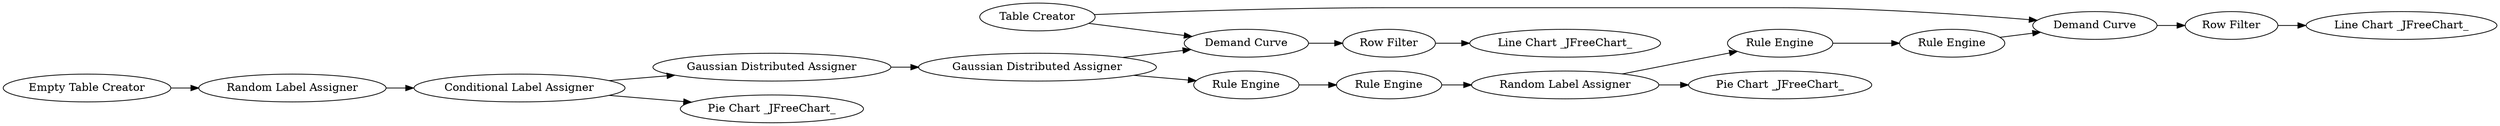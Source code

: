 digraph {
	"-3855491865012719396_24" [label="Gaussian Distributed Assigner"]
	"-3855491865012719396_38" [label="Demand Curve"]
	"-3855491865012719396_37" [label="Demand Curve"]
	"-3855491865012719396_42" [label="Row Filter"]
	"-3855491865012719396_31" [label="Rule Engine"]
	"-3855491865012719396_30" [label="Random Label Assigner"]
	"-3855491865012719396_28" [label="Rule Engine"]
	"-3855491865012719396_32" [label="Rule Engine"]
	"-3855491865012719396_27" [label="Gaussian Distributed Assigner"]
	"-3855491865012719396_29" [label="Rule Engine"]
	"-3855491865012719396_45" [label="Pie Chart _JFreeChart_"]
	"-3855491865012719396_44" [label="Pie Chart _JFreeChart_"]
	"-3855491865012719396_43" [label="Line Chart _JFreeChart_"]
	"-3855491865012719396_35" [label="Table Creator"]
	"-3855491865012719396_26" [label="Conditional Label Assigner"]
	"-3855491865012719396_21" [label="Random Label Assigner"]
	"-3855491865012719396_40" [label="Row Filter"]
	"-3855491865012719396_20" [label="Empty Table Creator"]
	"-3855491865012719396_39" [label="Line Chart _JFreeChart_"]
	"-3855491865012719396_35" -> "-3855491865012719396_37"
	"-3855491865012719396_27" -> "-3855491865012719396_28"
	"-3855491865012719396_42" -> "-3855491865012719396_43"
	"-3855491865012719396_38" -> "-3855491865012719396_42"
	"-3855491865012719396_29" -> "-3855491865012719396_30"
	"-3855491865012719396_40" -> "-3855491865012719396_39"
	"-3855491865012719396_32" -> "-3855491865012719396_38"
	"-3855491865012719396_21" -> "-3855491865012719396_26"
	"-3855491865012719396_24" -> "-3855491865012719396_27"
	"-3855491865012719396_30" -> "-3855491865012719396_45"
	"-3855491865012719396_30" -> "-3855491865012719396_31"
	"-3855491865012719396_27" -> "-3855491865012719396_37"
	"-3855491865012719396_37" -> "-3855491865012719396_40"
	"-3855491865012719396_35" -> "-3855491865012719396_38"
	"-3855491865012719396_31" -> "-3855491865012719396_32"
	"-3855491865012719396_28" -> "-3855491865012719396_29"
	"-3855491865012719396_26" -> "-3855491865012719396_44"
	"-3855491865012719396_26" -> "-3855491865012719396_24"
	"-3855491865012719396_20" -> "-3855491865012719396_21"
	rankdir=LR
}
